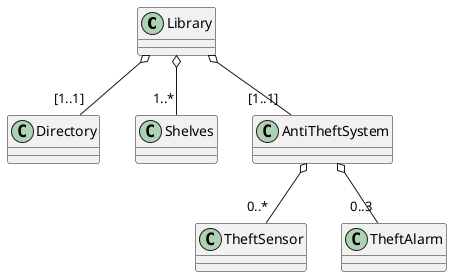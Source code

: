 @startuml secondAggrgation
class Library { }
class Directory { }
class Shelves { }
class AntiTheftSystem { } 
class TheftSensor { }
class TheftAlarm { }

Library o-- "[1..1]" Directory
Library o-- "1..*" Shelves
Library o-- "[1..1]" AntiTheftSystem

AntiTheftSystem o-- "0..*" TheftSensor
AntiTheftSystem o-- "0..3" TheftAlarm
@end